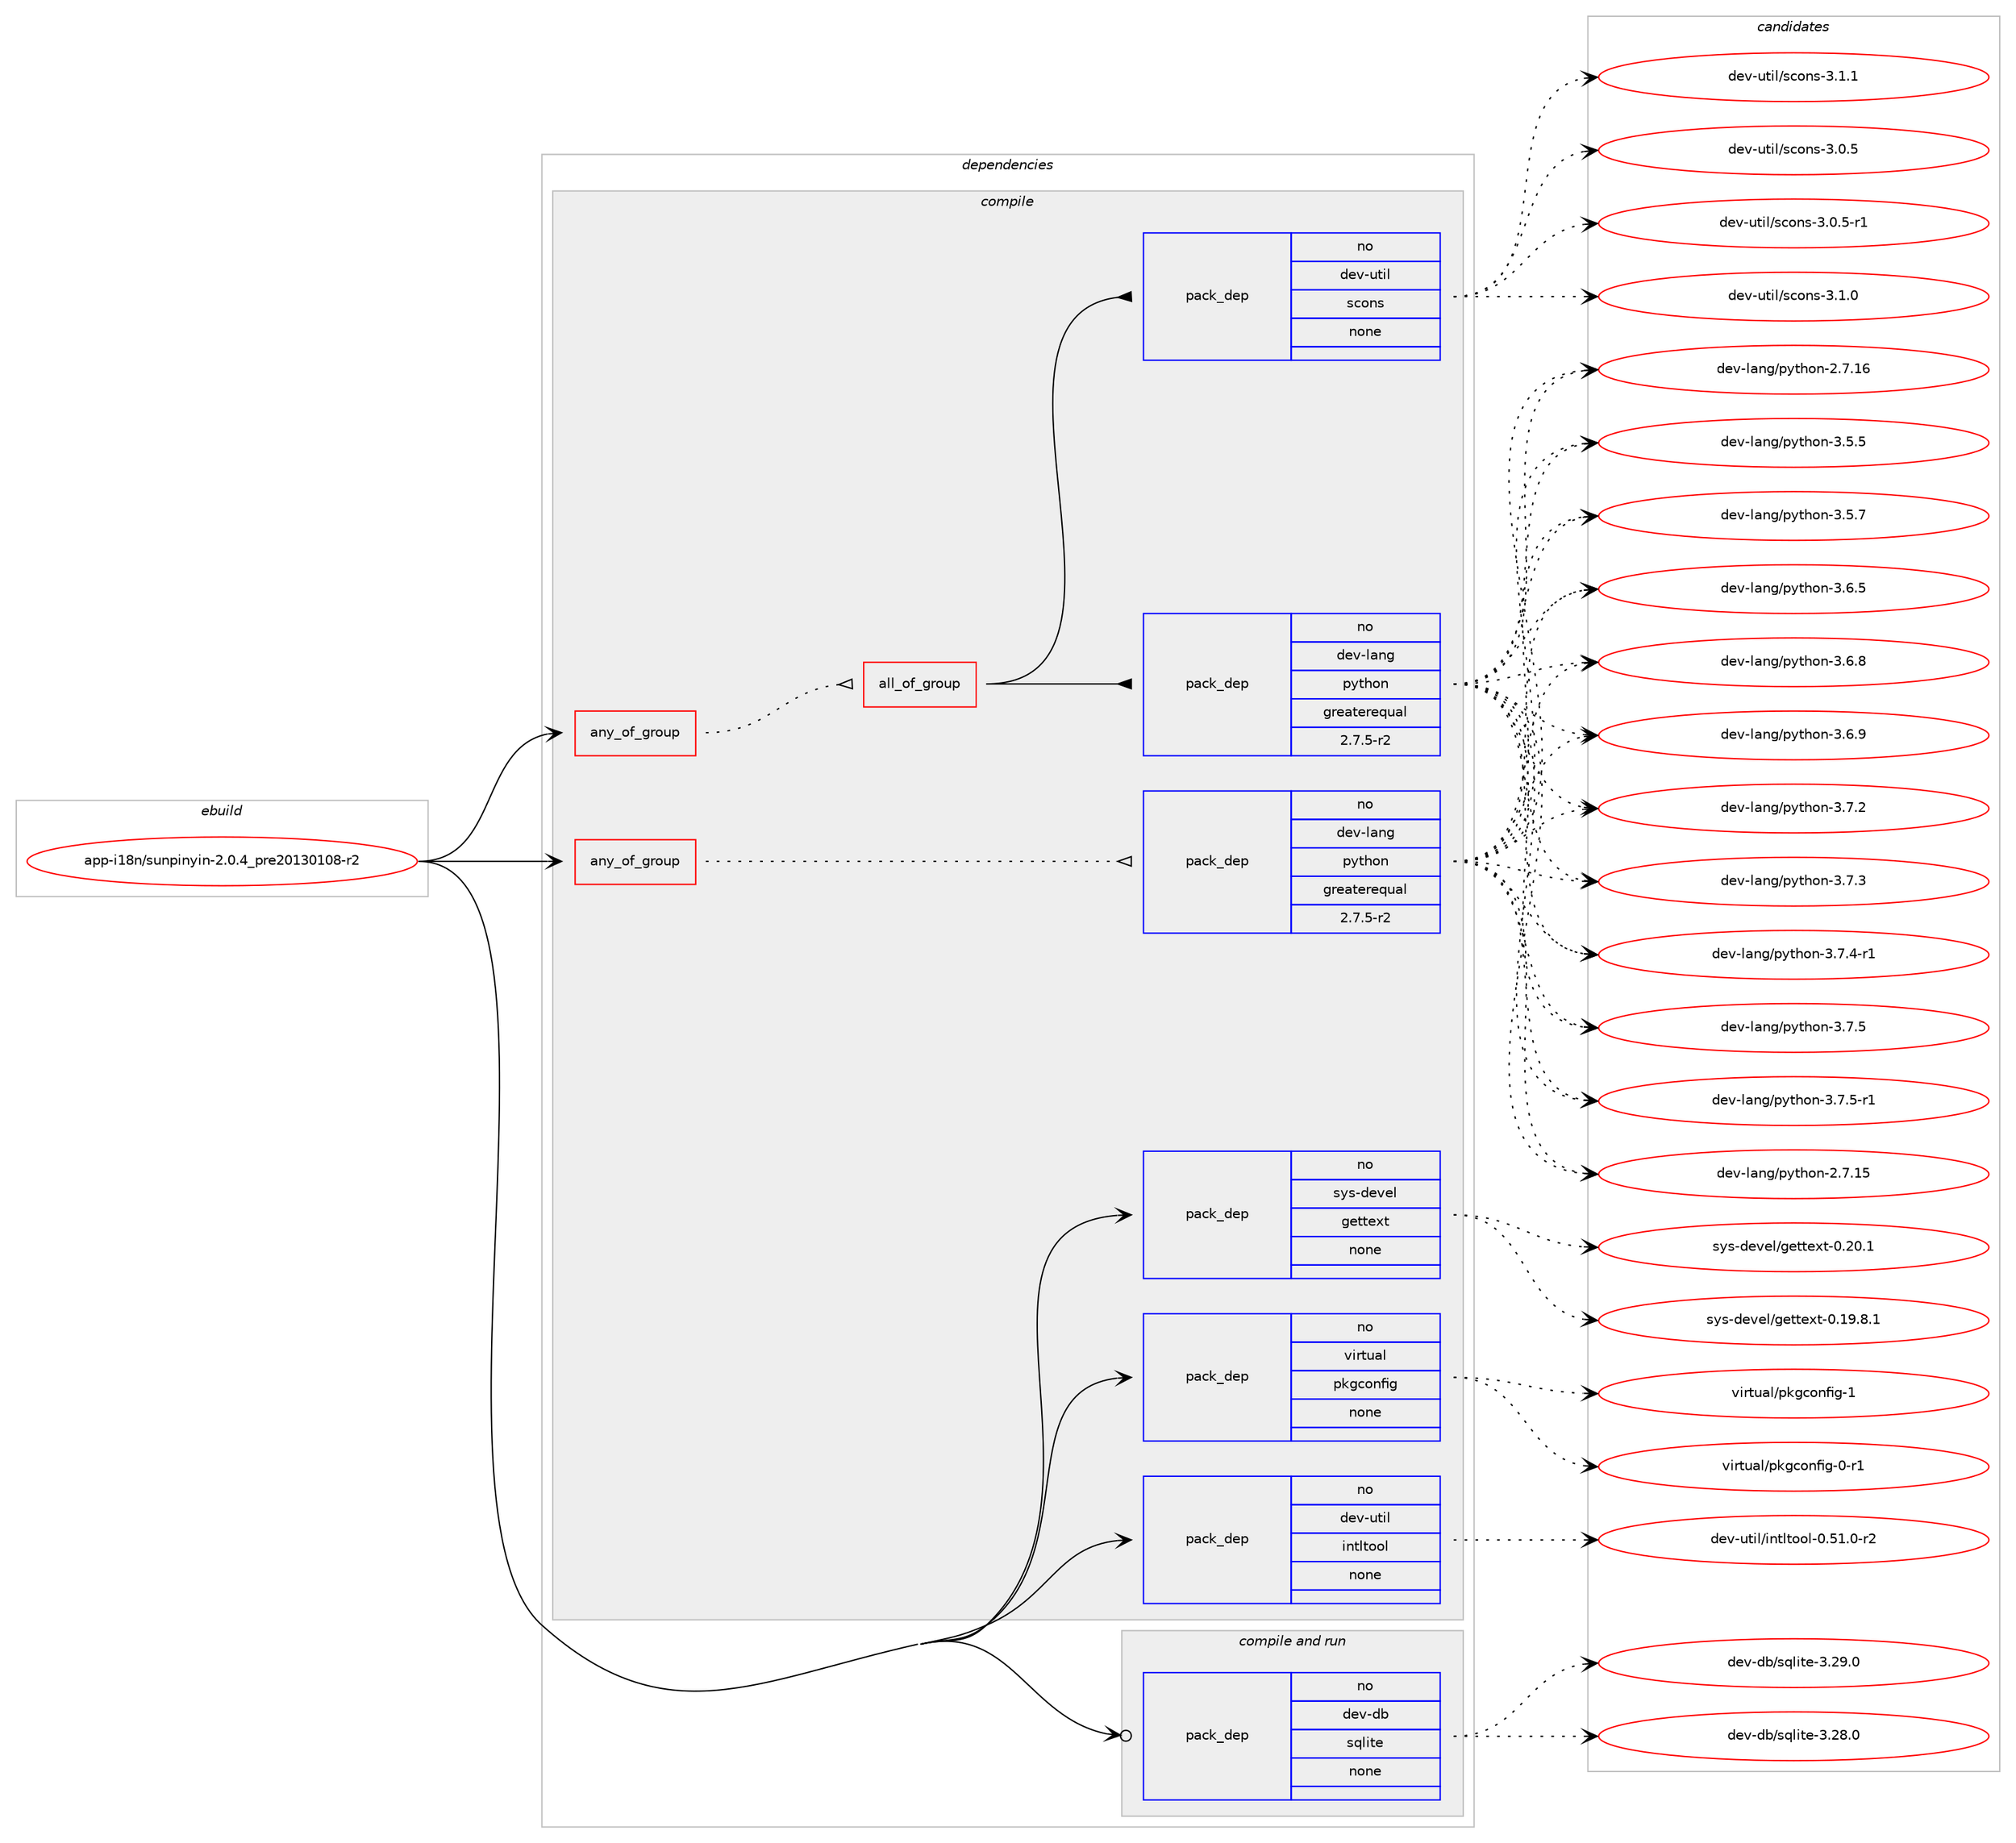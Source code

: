 digraph prolog {

# *************
# Graph options
# *************

newrank=true;
concentrate=true;
compound=true;
graph [rankdir=LR,fontname=Helvetica,fontsize=10,ranksep=1.5];#, ranksep=2.5, nodesep=0.2];
edge  [arrowhead=vee];
node  [fontname=Helvetica,fontsize=10];

# **********
# The ebuild
# **********

subgraph cluster_leftcol {
color=gray;
rank=same;
label=<<i>ebuild</i>>;
id [label="app-i18n/sunpinyin-2.0.4_pre20130108-r2", color=red, width=4, href="../app-i18n/sunpinyin-2.0.4_pre20130108-r2.svg"];
}

# ****************
# The dependencies
# ****************

subgraph cluster_midcol {
color=gray;
label=<<i>dependencies</i>>;
subgraph cluster_compile {
fillcolor="#eeeeee";
style=filled;
label=<<i>compile</i>>;
subgraph any8629 {
dependency495753 [label=<<TABLE BORDER="0" CELLBORDER="1" CELLSPACING="0" CELLPADDING="4"><TR><TD CELLPADDING="10">any_of_group</TD></TR></TABLE>>, shape=none, color=red];subgraph all316 {
dependency495754 [label=<<TABLE BORDER="0" CELLBORDER="1" CELLSPACING="0" CELLPADDING="4"><TR><TD CELLPADDING="10">all_of_group</TD></TR></TABLE>>, shape=none, color=red];subgraph pack368355 {
dependency495755 [label=<<TABLE BORDER="0" CELLBORDER="1" CELLSPACING="0" CELLPADDING="4" WIDTH="220"><TR><TD ROWSPAN="6" CELLPADDING="30">pack_dep</TD></TR><TR><TD WIDTH="110">no</TD></TR><TR><TD>dev-lang</TD></TR><TR><TD>python</TD></TR><TR><TD>greaterequal</TD></TR><TR><TD>2.7.5-r2</TD></TR></TABLE>>, shape=none, color=blue];
}
dependency495754:e -> dependency495755:w [weight=20,style="solid",arrowhead="inv"];
subgraph pack368356 {
dependency495756 [label=<<TABLE BORDER="0" CELLBORDER="1" CELLSPACING="0" CELLPADDING="4" WIDTH="220"><TR><TD ROWSPAN="6" CELLPADDING="30">pack_dep</TD></TR><TR><TD WIDTH="110">no</TD></TR><TR><TD>dev-util</TD></TR><TR><TD>scons</TD></TR><TR><TD>none</TD></TR><TR><TD></TD></TR></TABLE>>, shape=none, color=blue];
}
dependency495754:e -> dependency495756:w [weight=20,style="solid",arrowhead="inv"];
}
dependency495753:e -> dependency495754:w [weight=20,style="dotted",arrowhead="oinv"];
}
id:e -> dependency495753:w [weight=20,style="solid",arrowhead="vee"];
subgraph any8630 {
dependency495757 [label=<<TABLE BORDER="0" CELLBORDER="1" CELLSPACING="0" CELLPADDING="4"><TR><TD CELLPADDING="10">any_of_group</TD></TR></TABLE>>, shape=none, color=red];subgraph pack368357 {
dependency495758 [label=<<TABLE BORDER="0" CELLBORDER="1" CELLSPACING="0" CELLPADDING="4" WIDTH="220"><TR><TD ROWSPAN="6" CELLPADDING="30">pack_dep</TD></TR><TR><TD WIDTH="110">no</TD></TR><TR><TD>dev-lang</TD></TR><TR><TD>python</TD></TR><TR><TD>greaterequal</TD></TR><TR><TD>2.7.5-r2</TD></TR></TABLE>>, shape=none, color=blue];
}
dependency495757:e -> dependency495758:w [weight=20,style="dotted",arrowhead="oinv"];
}
id:e -> dependency495757:w [weight=20,style="solid",arrowhead="vee"];
subgraph pack368358 {
dependency495759 [label=<<TABLE BORDER="0" CELLBORDER="1" CELLSPACING="0" CELLPADDING="4" WIDTH="220"><TR><TD ROWSPAN="6" CELLPADDING="30">pack_dep</TD></TR><TR><TD WIDTH="110">no</TD></TR><TR><TD>dev-util</TD></TR><TR><TD>intltool</TD></TR><TR><TD>none</TD></TR><TR><TD></TD></TR></TABLE>>, shape=none, color=blue];
}
id:e -> dependency495759:w [weight=20,style="solid",arrowhead="vee"];
subgraph pack368359 {
dependency495760 [label=<<TABLE BORDER="0" CELLBORDER="1" CELLSPACING="0" CELLPADDING="4" WIDTH="220"><TR><TD ROWSPAN="6" CELLPADDING="30">pack_dep</TD></TR><TR><TD WIDTH="110">no</TD></TR><TR><TD>sys-devel</TD></TR><TR><TD>gettext</TD></TR><TR><TD>none</TD></TR><TR><TD></TD></TR></TABLE>>, shape=none, color=blue];
}
id:e -> dependency495760:w [weight=20,style="solid",arrowhead="vee"];
subgraph pack368360 {
dependency495761 [label=<<TABLE BORDER="0" CELLBORDER="1" CELLSPACING="0" CELLPADDING="4" WIDTH="220"><TR><TD ROWSPAN="6" CELLPADDING="30">pack_dep</TD></TR><TR><TD WIDTH="110">no</TD></TR><TR><TD>virtual</TD></TR><TR><TD>pkgconfig</TD></TR><TR><TD>none</TD></TR><TR><TD></TD></TR></TABLE>>, shape=none, color=blue];
}
id:e -> dependency495761:w [weight=20,style="solid",arrowhead="vee"];
}
subgraph cluster_compileandrun {
fillcolor="#eeeeee";
style=filled;
label=<<i>compile and run</i>>;
subgraph pack368361 {
dependency495762 [label=<<TABLE BORDER="0" CELLBORDER="1" CELLSPACING="0" CELLPADDING="4" WIDTH="220"><TR><TD ROWSPAN="6" CELLPADDING="30">pack_dep</TD></TR><TR><TD WIDTH="110">no</TD></TR><TR><TD>dev-db</TD></TR><TR><TD>sqlite</TD></TR><TR><TD>none</TD></TR><TR><TD></TD></TR></TABLE>>, shape=none, color=blue];
}
id:e -> dependency495762:w [weight=20,style="solid",arrowhead="odotvee"];
}
subgraph cluster_run {
fillcolor="#eeeeee";
style=filled;
label=<<i>run</i>>;
}
}

# **************
# The candidates
# **************

subgraph cluster_choices {
rank=same;
color=gray;
label=<<i>candidates</i>>;

subgraph choice368355 {
color=black;
nodesep=1;
choice10010111845108971101034711212111610411111045504655464953 [label="dev-lang/python-2.7.15", color=red, width=4,href="../dev-lang/python-2.7.15.svg"];
choice10010111845108971101034711212111610411111045504655464954 [label="dev-lang/python-2.7.16", color=red, width=4,href="../dev-lang/python-2.7.16.svg"];
choice100101118451089711010347112121116104111110455146534653 [label="dev-lang/python-3.5.5", color=red, width=4,href="../dev-lang/python-3.5.5.svg"];
choice100101118451089711010347112121116104111110455146534655 [label="dev-lang/python-3.5.7", color=red, width=4,href="../dev-lang/python-3.5.7.svg"];
choice100101118451089711010347112121116104111110455146544653 [label="dev-lang/python-3.6.5", color=red, width=4,href="../dev-lang/python-3.6.5.svg"];
choice100101118451089711010347112121116104111110455146544656 [label="dev-lang/python-3.6.8", color=red, width=4,href="../dev-lang/python-3.6.8.svg"];
choice100101118451089711010347112121116104111110455146544657 [label="dev-lang/python-3.6.9", color=red, width=4,href="../dev-lang/python-3.6.9.svg"];
choice100101118451089711010347112121116104111110455146554650 [label="dev-lang/python-3.7.2", color=red, width=4,href="../dev-lang/python-3.7.2.svg"];
choice100101118451089711010347112121116104111110455146554651 [label="dev-lang/python-3.7.3", color=red, width=4,href="../dev-lang/python-3.7.3.svg"];
choice1001011184510897110103471121211161041111104551465546524511449 [label="dev-lang/python-3.7.4-r1", color=red, width=4,href="../dev-lang/python-3.7.4-r1.svg"];
choice100101118451089711010347112121116104111110455146554653 [label="dev-lang/python-3.7.5", color=red, width=4,href="../dev-lang/python-3.7.5.svg"];
choice1001011184510897110103471121211161041111104551465546534511449 [label="dev-lang/python-3.7.5-r1", color=red, width=4,href="../dev-lang/python-3.7.5-r1.svg"];
dependency495755:e -> choice10010111845108971101034711212111610411111045504655464953:w [style=dotted,weight="100"];
dependency495755:e -> choice10010111845108971101034711212111610411111045504655464954:w [style=dotted,weight="100"];
dependency495755:e -> choice100101118451089711010347112121116104111110455146534653:w [style=dotted,weight="100"];
dependency495755:e -> choice100101118451089711010347112121116104111110455146534655:w [style=dotted,weight="100"];
dependency495755:e -> choice100101118451089711010347112121116104111110455146544653:w [style=dotted,weight="100"];
dependency495755:e -> choice100101118451089711010347112121116104111110455146544656:w [style=dotted,weight="100"];
dependency495755:e -> choice100101118451089711010347112121116104111110455146544657:w [style=dotted,weight="100"];
dependency495755:e -> choice100101118451089711010347112121116104111110455146554650:w [style=dotted,weight="100"];
dependency495755:e -> choice100101118451089711010347112121116104111110455146554651:w [style=dotted,weight="100"];
dependency495755:e -> choice1001011184510897110103471121211161041111104551465546524511449:w [style=dotted,weight="100"];
dependency495755:e -> choice100101118451089711010347112121116104111110455146554653:w [style=dotted,weight="100"];
dependency495755:e -> choice1001011184510897110103471121211161041111104551465546534511449:w [style=dotted,weight="100"];
}
subgraph choice368356 {
color=black;
nodesep=1;
choice100101118451171161051084711599111110115455146484653 [label="dev-util/scons-3.0.5", color=red, width=4,href="../dev-util/scons-3.0.5.svg"];
choice1001011184511711610510847115991111101154551464846534511449 [label="dev-util/scons-3.0.5-r1", color=red, width=4,href="../dev-util/scons-3.0.5-r1.svg"];
choice100101118451171161051084711599111110115455146494648 [label="dev-util/scons-3.1.0", color=red, width=4,href="../dev-util/scons-3.1.0.svg"];
choice100101118451171161051084711599111110115455146494649 [label="dev-util/scons-3.1.1", color=red, width=4,href="../dev-util/scons-3.1.1.svg"];
dependency495756:e -> choice100101118451171161051084711599111110115455146484653:w [style=dotted,weight="100"];
dependency495756:e -> choice1001011184511711610510847115991111101154551464846534511449:w [style=dotted,weight="100"];
dependency495756:e -> choice100101118451171161051084711599111110115455146494648:w [style=dotted,weight="100"];
dependency495756:e -> choice100101118451171161051084711599111110115455146494649:w [style=dotted,weight="100"];
}
subgraph choice368357 {
color=black;
nodesep=1;
choice10010111845108971101034711212111610411111045504655464953 [label="dev-lang/python-2.7.15", color=red, width=4,href="../dev-lang/python-2.7.15.svg"];
choice10010111845108971101034711212111610411111045504655464954 [label="dev-lang/python-2.7.16", color=red, width=4,href="../dev-lang/python-2.7.16.svg"];
choice100101118451089711010347112121116104111110455146534653 [label="dev-lang/python-3.5.5", color=red, width=4,href="../dev-lang/python-3.5.5.svg"];
choice100101118451089711010347112121116104111110455146534655 [label="dev-lang/python-3.5.7", color=red, width=4,href="../dev-lang/python-3.5.7.svg"];
choice100101118451089711010347112121116104111110455146544653 [label="dev-lang/python-3.6.5", color=red, width=4,href="../dev-lang/python-3.6.5.svg"];
choice100101118451089711010347112121116104111110455146544656 [label="dev-lang/python-3.6.8", color=red, width=4,href="../dev-lang/python-3.6.8.svg"];
choice100101118451089711010347112121116104111110455146544657 [label="dev-lang/python-3.6.9", color=red, width=4,href="../dev-lang/python-3.6.9.svg"];
choice100101118451089711010347112121116104111110455146554650 [label="dev-lang/python-3.7.2", color=red, width=4,href="../dev-lang/python-3.7.2.svg"];
choice100101118451089711010347112121116104111110455146554651 [label="dev-lang/python-3.7.3", color=red, width=4,href="../dev-lang/python-3.7.3.svg"];
choice1001011184510897110103471121211161041111104551465546524511449 [label="dev-lang/python-3.7.4-r1", color=red, width=4,href="../dev-lang/python-3.7.4-r1.svg"];
choice100101118451089711010347112121116104111110455146554653 [label="dev-lang/python-3.7.5", color=red, width=4,href="../dev-lang/python-3.7.5.svg"];
choice1001011184510897110103471121211161041111104551465546534511449 [label="dev-lang/python-3.7.5-r1", color=red, width=4,href="../dev-lang/python-3.7.5-r1.svg"];
dependency495758:e -> choice10010111845108971101034711212111610411111045504655464953:w [style=dotted,weight="100"];
dependency495758:e -> choice10010111845108971101034711212111610411111045504655464954:w [style=dotted,weight="100"];
dependency495758:e -> choice100101118451089711010347112121116104111110455146534653:w [style=dotted,weight="100"];
dependency495758:e -> choice100101118451089711010347112121116104111110455146534655:w [style=dotted,weight="100"];
dependency495758:e -> choice100101118451089711010347112121116104111110455146544653:w [style=dotted,weight="100"];
dependency495758:e -> choice100101118451089711010347112121116104111110455146544656:w [style=dotted,weight="100"];
dependency495758:e -> choice100101118451089711010347112121116104111110455146544657:w [style=dotted,weight="100"];
dependency495758:e -> choice100101118451089711010347112121116104111110455146554650:w [style=dotted,weight="100"];
dependency495758:e -> choice100101118451089711010347112121116104111110455146554651:w [style=dotted,weight="100"];
dependency495758:e -> choice1001011184510897110103471121211161041111104551465546524511449:w [style=dotted,weight="100"];
dependency495758:e -> choice100101118451089711010347112121116104111110455146554653:w [style=dotted,weight="100"];
dependency495758:e -> choice1001011184510897110103471121211161041111104551465546534511449:w [style=dotted,weight="100"];
}
subgraph choice368358 {
color=black;
nodesep=1;
choice1001011184511711610510847105110116108116111111108454846534946484511450 [label="dev-util/intltool-0.51.0-r2", color=red, width=4,href="../dev-util/intltool-0.51.0-r2.svg"];
dependency495759:e -> choice1001011184511711610510847105110116108116111111108454846534946484511450:w [style=dotted,weight="100"];
}
subgraph choice368359 {
color=black;
nodesep=1;
choice1151211154510010111810110847103101116116101120116454846495746564649 [label="sys-devel/gettext-0.19.8.1", color=red, width=4,href="../sys-devel/gettext-0.19.8.1.svg"];
choice115121115451001011181011084710310111611610112011645484650484649 [label="sys-devel/gettext-0.20.1", color=red, width=4,href="../sys-devel/gettext-0.20.1.svg"];
dependency495760:e -> choice1151211154510010111810110847103101116116101120116454846495746564649:w [style=dotted,weight="100"];
dependency495760:e -> choice115121115451001011181011084710310111611610112011645484650484649:w [style=dotted,weight="100"];
}
subgraph choice368360 {
color=black;
nodesep=1;
choice11810511411611797108471121071039911111010210510345484511449 [label="virtual/pkgconfig-0-r1", color=red, width=4,href="../virtual/pkgconfig-0-r1.svg"];
choice1181051141161179710847112107103991111101021051034549 [label="virtual/pkgconfig-1", color=red, width=4,href="../virtual/pkgconfig-1.svg"];
dependency495761:e -> choice11810511411611797108471121071039911111010210510345484511449:w [style=dotted,weight="100"];
dependency495761:e -> choice1181051141161179710847112107103991111101021051034549:w [style=dotted,weight="100"];
}
subgraph choice368361 {
color=black;
nodesep=1;
choice10010111845100984711511310810511610145514650564648 [label="dev-db/sqlite-3.28.0", color=red, width=4,href="../dev-db/sqlite-3.28.0.svg"];
choice10010111845100984711511310810511610145514650574648 [label="dev-db/sqlite-3.29.0", color=red, width=4,href="../dev-db/sqlite-3.29.0.svg"];
dependency495762:e -> choice10010111845100984711511310810511610145514650564648:w [style=dotted,weight="100"];
dependency495762:e -> choice10010111845100984711511310810511610145514650574648:w [style=dotted,weight="100"];
}
}

}
